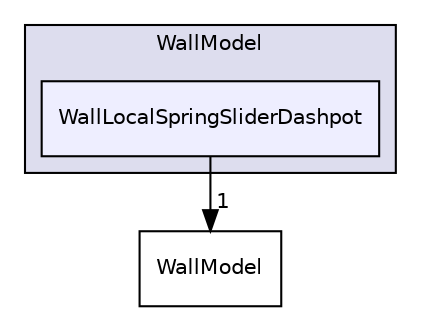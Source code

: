 digraph "src/lagrangian/intermediate/submodels/Kinematic/CollisionModel/PairCollision/WallModel/WallLocalSpringSliderDashpot" {
  bgcolor=transparent;
  compound=true
  node [ fontsize="10", fontname="Helvetica"];
  edge [ labelfontsize="10", labelfontname="Helvetica"];
  subgraph clusterdir_6be07ff5f1d62098c63bd60af9b1f977 {
    graph [ bgcolor="#ddddee", pencolor="black", label="WallModel" fontname="Helvetica", fontsize="10", URL="dir_6be07ff5f1d62098c63bd60af9b1f977.html"]
  dir_27afdf320696fbefd644171d56b5afb7 [shape=box, label="WallLocalSpringSliderDashpot", style="filled", fillcolor="#eeeeff", pencolor="black", URL="dir_27afdf320696fbefd644171d56b5afb7.html"];
  }
  dir_d0f93567a1a7c58f8812cc7ba7aaf9b4 [shape=box label="WallModel" URL="dir_d0f93567a1a7c58f8812cc7ba7aaf9b4.html"];
  dir_27afdf320696fbefd644171d56b5afb7->dir_d0f93567a1a7c58f8812cc7ba7aaf9b4 [headlabel="1", labeldistance=1.5 headhref="dir_001516_001517.html"];
}
